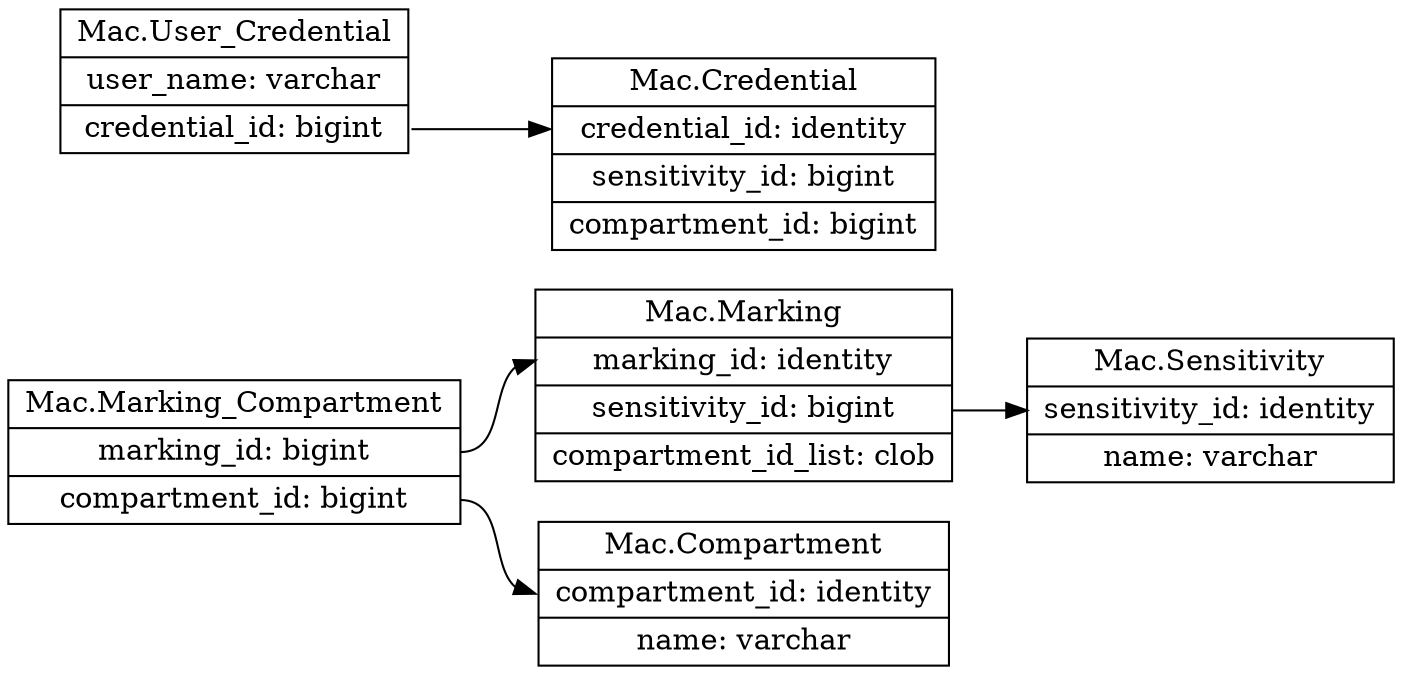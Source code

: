 digraph g {
  graph [rankdir="LR"]
  node[shape = "record"]
  "marking" [ label = "Mac.Marking | <marking_id> marking_id: identity | <sensitivity_id> sensitivity_id: bigint | <compartment_id> compartment_id_list: clob" ]
  "sensitivity" [ label = "Mac.Sensitivity | <sensitivity_id> sensitivity_id: identity | name: varchar" ]
  "compartment" [ label = "Mac.Compartment | <compartment_id> compartment_id: identity | name: varchar" ]
  "marking_compartment" [ label = "Mac.Marking_Compartment | <marking_id> marking_id: bigint | <compartment_id> compartment_id: bigint" ]
  "credential" [ label = "Mac.Credential | <credential_id> credential_id: identity | <sensitivity_id> sensitivity_id: bigint | <compartment_id> compartment_id: bigint" ]
  "user_credential" [ label = "Mac.User_Credential | user_name: varchar | <credential_id> credential_id: bigint" ]
  "marking":sensitivity_id -> "sensitivity":sensitivity_id
  "marking_compartment":marking_id -> "marking":marking_id
  "marking_compartment":compartment_id -> "compartment":compartment_id
  "user_credential":credential_id -> "credential":credential_id
}